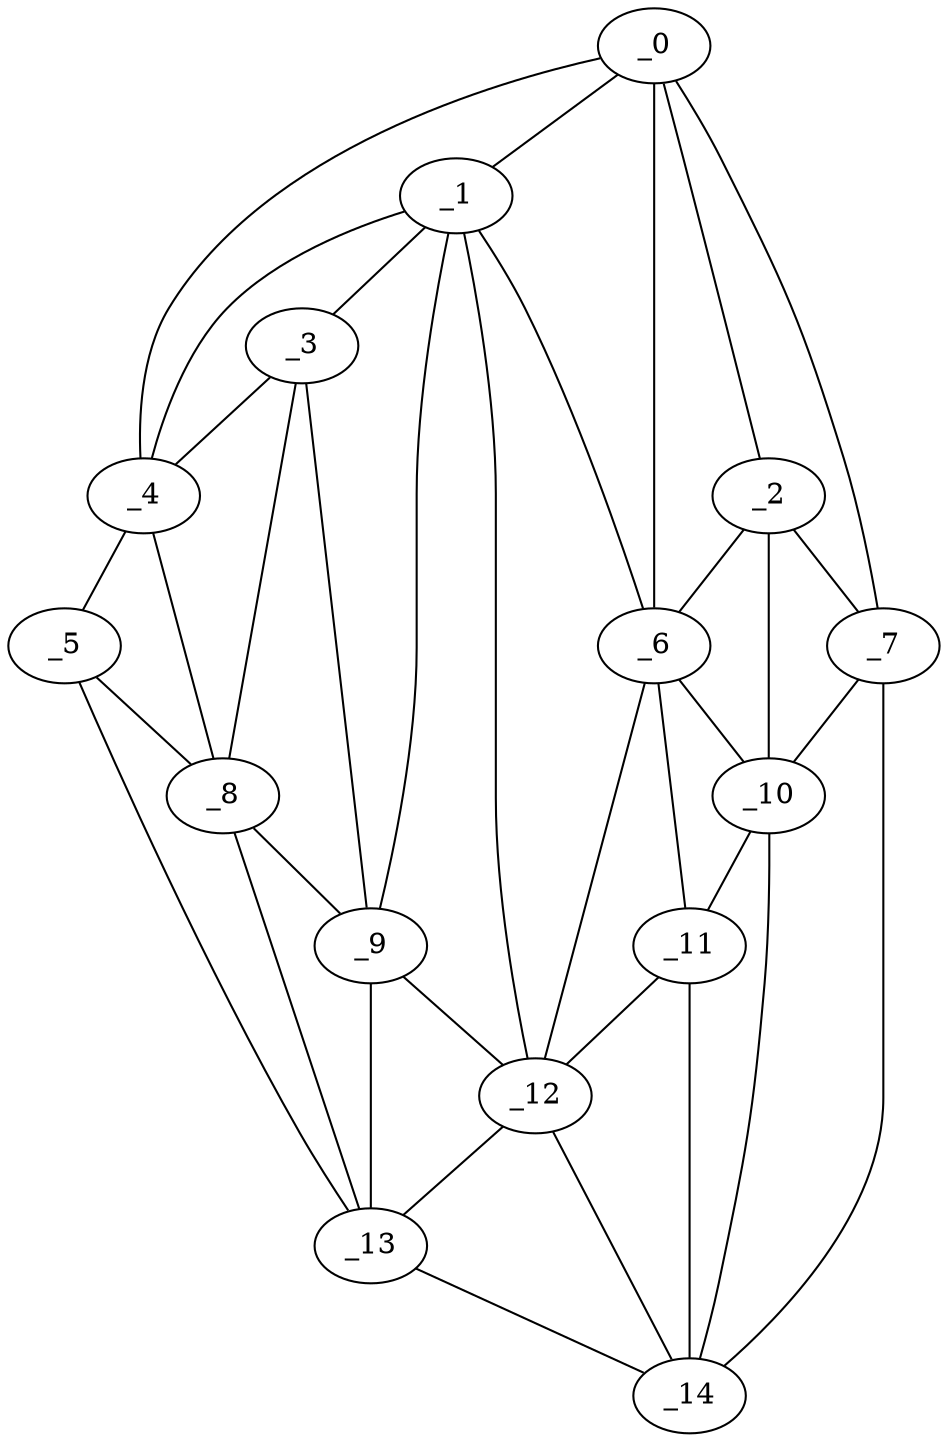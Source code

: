 graph "obj33__45.gxl" {
	_0	 [x=50,
		y=46];
	_1	 [x=53,
		y=68];
	_0 -- _1	 [valence=2];
	_2	 [x=54,
		y=35];
	_0 -- _2	 [valence=1];
	_4	 [x=58,
		y=109];
	_0 -- _4	 [valence=1];
	_6	 [x=63,
		y=56];
	_0 -- _6	 [valence=2];
	_7	 [x=64,
		y=2];
	_0 -- _7	 [valence=1];
	_3	 [x=57,
		y=92];
	_1 -- _3	 [valence=2];
	_1 -- _4	 [valence=2];
	_1 -- _6	 [valence=1];
	_9	 [x=66,
		y=86];
	_1 -- _9	 [valence=2];
	_12	 [x=80,
		y=62];
	_1 -- _12	 [valence=1];
	_2 -- _6	 [valence=2];
	_2 -- _7	 [valence=1];
	_10	 [x=75,
		y=34];
	_2 -- _10	 [valence=2];
	_3 -- _4	 [valence=1];
	_8	 [x=65,
		y=101];
	_3 -- _8	 [valence=2];
	_3 -- _9	 [valence=1];
	_5	 [x=62,
		y=113];
	_4 -- _5	 [valence=1];
	_4 -- _8	 [valence=1];
	_5 -- _8	 [valence=2];
	_13	 [x=82,
		y=124];
	_5 -- _13	 [valence=1];
	_6 -- _10	 [valence=2];
	_11	 [x=78,
		y=50];
	_6 -- _11	 [valence=1];
	_6 -- _12	 [valence=2];
	_7 -- _10	 [valence=2];
	_14	 [x=83,
		y=57];
	_7 -- _14	 [valence=1];
	_8 -- _9	 [valence=2];
	_8 -- _13	 [valence=2];
	_9 -- _12	 [valence=2];
	_9 -- _13	 [valence=2];
	_10 -- _11	 [valence=2];
	_10 -- _14	 [valence=1];
	_11 -- _12	 [valence=2];
	_11 -- _14	 [valence=1];
	_12 -- _13	 [valence=1];
	_12 -- _14	 [valence=2];
	_13 -- _14	 [valence=1];
}
